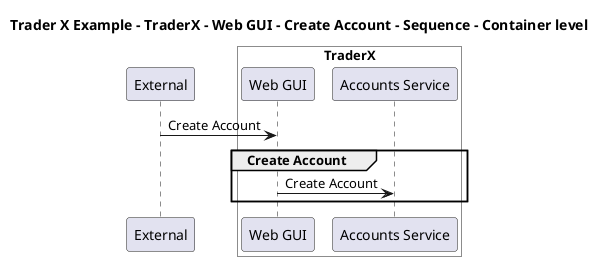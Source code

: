 @startuml

title Trader X Example - TraderX - Web GUI - Create Account - Sequence - Container level

participant "External" as C4InterFlow.SoftwareSystems.ExternalSystem

box "TraderX" #White
    participant "Web GUI" as TraderXExample.SoftwareSystems.TraderX.Containers.WebGUI
    participant "Accounts Service" as TraderXExample.SoftwareSystems.TraderX.Containers.AccountsService
end box


C4InterFlow.SoftwareSystems.ExternalSystem -> TraderXExample.SoftwareSystems.TraderX.Containers.WebGUI : Create Account
group Create Account
TraderXExample.SoftwareSystems.TraderX.Containers.WebGUI -> TraderXExample.SoftwareSystems.TraderX.Containers.AccountsService : Create Account
end


@enduml
